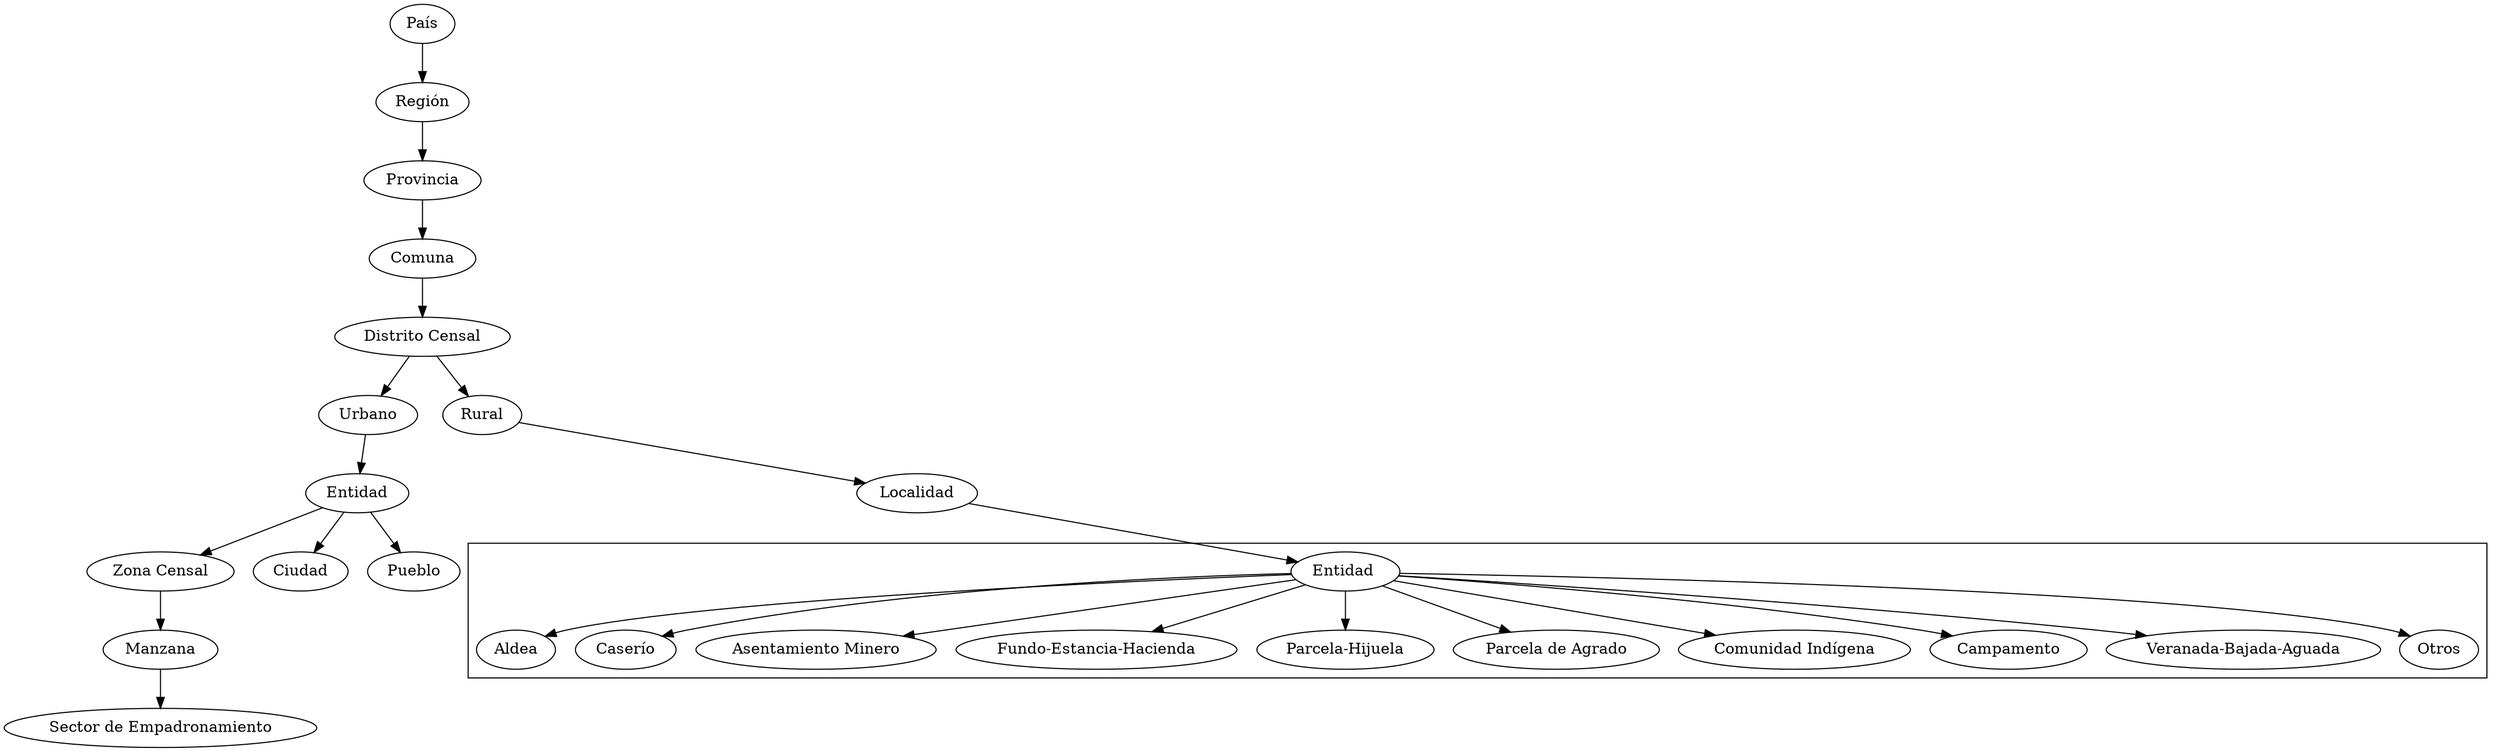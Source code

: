 digraph
{
  "País" -> "Región" -> "Provincia" -> "Comuna" -> "Distrito Censal"
  
  "Distrito Censal" -> "Urbano"
  "Distrito Censal" -> "Rural"

  "Urbano" -> "Entidad" -> "Zona Censal" -> "Manzana" -> "Sector de Empadronamiento"

  "Entidad" -> "Ciudad"
  "Entidad" -> "Pueblo"

  "Rural" -> "Localidad" -> "Entidad "
  subgraph cluster1 {
    rankdir=BU;
  "Entidad " -> "Aldea"
  "Entidad " -> "Caserío"
  "Entidad " -> "Asentamiento Minero"
  "Entidad " -> "Fundo-Estancia-Hacienda"
  "Entidad " -> "Parcela-Hijuela"
  "Entidad " -> "Parcela de Agrado"
  "Entidad " -> "Comunidad Indígena"
  "Entidad " -> "Campamento"
  "Entidad " -> "Veranada-Bajada-Aguada"
  "Entidad " -> "Otros"
  }
}
